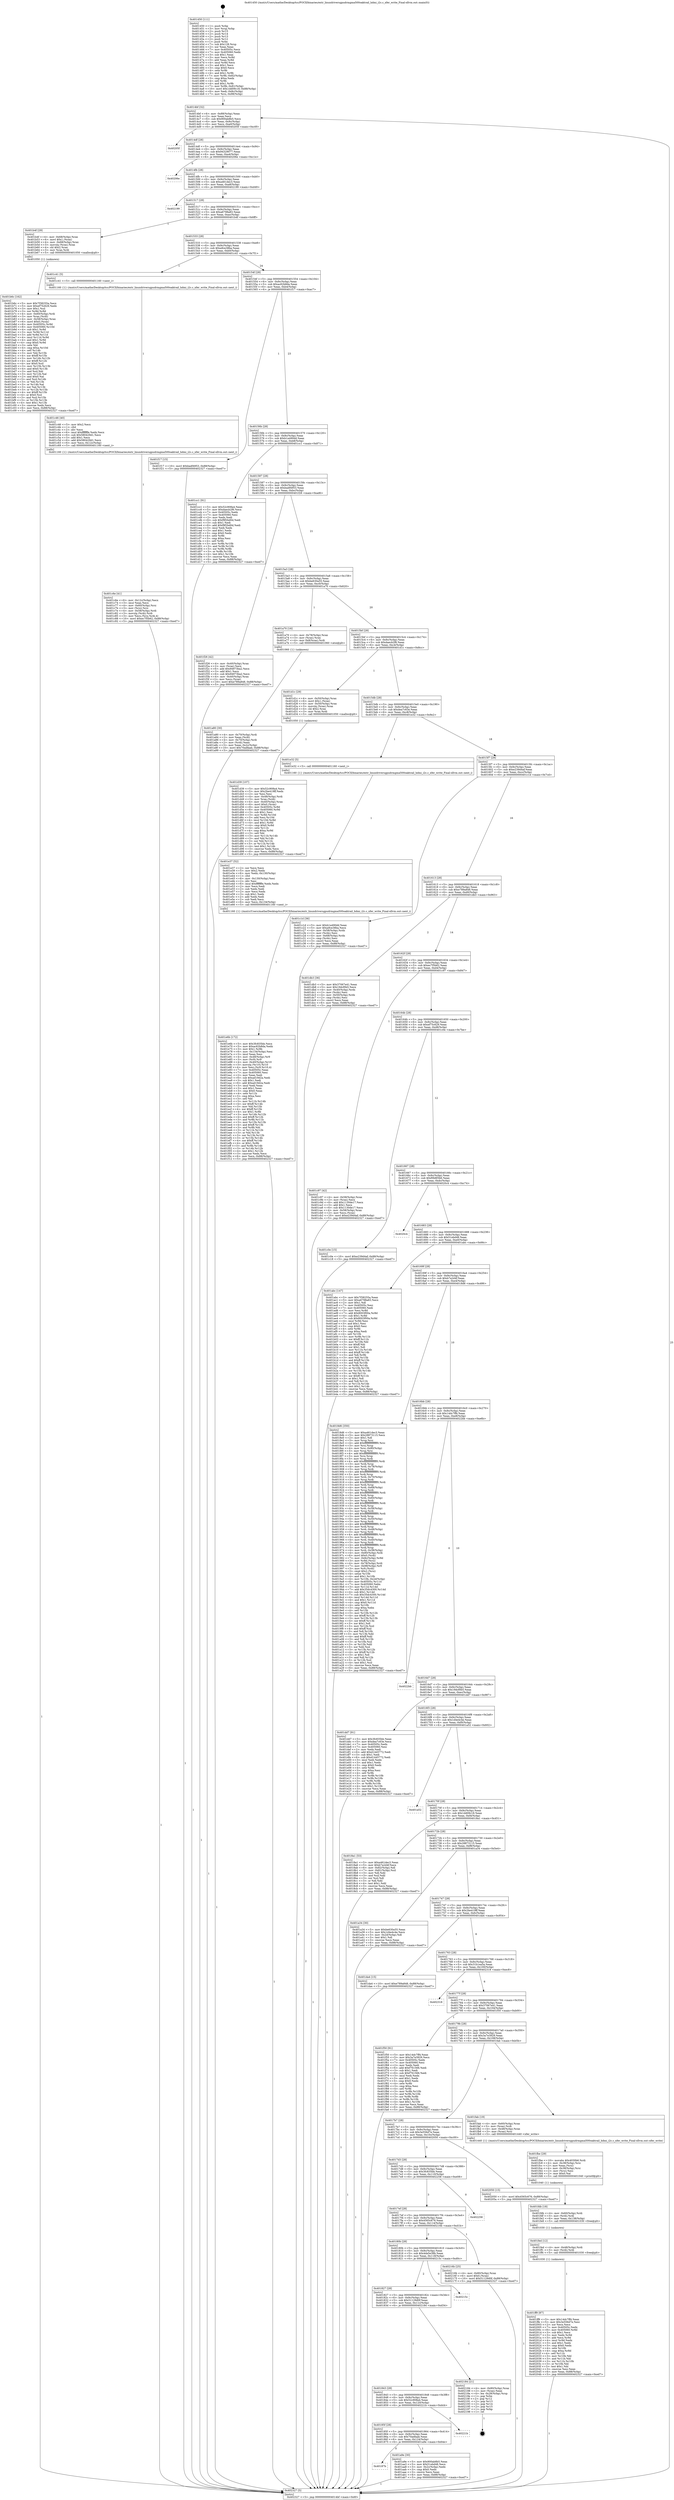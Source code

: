 digraph "0x401450" {
  label = "0x401450 (/mnt/c/Users/mathe/Desktop/tcc/POCII/binaries/extr_linuxdriversgpudrmgma500oaktrail_hdmi_i2c.c_xfer_write_Final-ollvm.out::main(0))"
  labelloc = "t"
  node[shape=record]

  Entry [label="",width=0.3,height=0.3,shape=circle,fillcolor=black,style=filled]
  "0x4014bf" [label="{
     0x4014bf [32]\l
     | [instrs]\l
     &nbsp;&nbsp;0x4014bf \<+6\>: mov -0x88(%rbp),%eax\l
     &nbsp;&nbsp;0x4014c5 \<+2\>: mov %eax,%ecx\l
     &nbsp;&nbsp;0x4014c7 \<+6\>: sub $0x900ab8b5,%ecx\l
     &nbsp;&nbsp;0x4014cd \<+6\>: mov %eax,-0x9c(%rbp)\l
     &nbsp;&nbsp;0x4014d3 \<+6\>: mov %ecx,-0xa0(%rbp)\l
     &nbsp;&nbsp;0x4014d9 \<+6\>: je 000000000040205f \<main+0xc0f\>\l
  }"]
  "0x40205f" [label="{
     0x40205f\l
  }", style=dashed]
  "0x4014df" [label="{
     0x4014df [28]\l
     | [instrs]\l
     &nbsp;&nbsp;0x4014df \<+5\>: jmp 00000000004014e4 \<main+0x94\>\l
     &nbsp;&nbsp;0x4014e4 \<+6\>: mov -0x9c(%rbp),%eax\l
     &nbsp;&nbsp;0x4014ea \<+5\>: sub $0x94329077,%eax\l
     &nbsp;&nbsp;0x4014ef \<+6\>: mov %eax,-0xa4(%rbp)\l
     &nbsp;&nbsp;0x4014f5 \<+6\>: je 000000000040206e \<main+0xc1e\>\l
  }"]
  Exit [label="",width=0.3,height=0.3,shape=circle,fillcolor=black,style=filled,peripheries=2]
  "0x40206e" [label="{
     0x40206e\l
  }", style=dashed]
  "0x4014fb" [label="{
     0x4014fb [28]\l
     | [instrs]\l
     &nbsp;&nbsp;0x4014fb \<+5\>: jmp 0000000000401500 \<main+0xb0\>\l
     &nbsp;&nbsp;0x401500 \<+6\>: mov -0x9c(%rbp),%eax\l
     &nbsp;&nbsp;0x401506 \<+5\>: sub $0xa461dec3,%eax\l
     &nbsp;&nbsp;0x40150b \<+6\>: mov %eax,-0xa8(%rbp)\l
     &nbsp;&nbsp;0x401511 \<+6\>: je 0000000000402199 \<main+0xd49\>\l
  }"]
  "0x401ff9" [label="{
     0x401ff9 [87]\l
     | [instrs]\l
     &nbsp;&nbsp;0x401ff9 \<+5\>: mov $0x14dc7ff4,%eax\l
     &nbsp;&nbsp;0x401ffe \<+5\>: mov $0x3e556d7e,%esi\l
     &nbsp;&nbsp;0x402003 \<+2\>: xor %ecx,%ecx\l
     &nbsp;&nbsp;0x402005 \<+7\>: mov 0x40505c,%edx\l
     &nbsp;&nbsp;0x40200c \<+8\>: mov 0x405060,%r8d\l
     &nbsp;&nbsp;0x402014 \<+3\>: sub $0x1,%ecx\l
     &nbsp;&nbsp;0x402017 \<+3\>: mov %edx,%r9d\l
     &nbsp;&nbsp;0x40201a \<+3\>: add %ecx,%r9d\l
     &nbsp;&nbsp;0x40201d \<+4\>: imul %r9d,%edx\l
     &nbsp;&nbsp;0x402021 \<+3\>: and $0x1,%edx\l
     &nbsp;&nbsp;0x402024 \<+3\>: cmp $0x0,%edx\l
     &nbsp;&nbsp;0x402027 \<+4\>: sete %r10b\l
     &nbsp;&nbsp;0x40202b \<+4\>: cmp $0xa,%r8d\l
     &nbsp;&nbsp;0x40202f \<+4\>: setl %r11b\l
     &nbsp;&nbsp;0x402033 \<+3\>: mov %r10b,%bl\l
     &nbsp;&nbsp;0x402036 \<+3\>: and %r11b,%bl\l
     &nbsp;&nbsp;0x402039 \<+3\>: xor %r11b,%r10b\l
     &nbsp;&nbsp;0x40203c \<+3\>: or %r10b,%bl\l
     &nbsp;&nbsp;0x40203f \<+3\>: test $0x1,%bl\l
     &nbsp;&nbsp;0x402042 \<+3\>: cmovne %esi,%eax\l
     &nbsp;&nbsp;0x402045 \<+6\>: mov %eax,-0x88(%rbp)\l
     &nbsp;&nbsp;0x40204b \<+5\>: jmp 0000000000402327 \<main+0xed7\>\l
  }"]
  "0x402199" [label="{
     0x402199\l
  }", style=dashed]
  "0x401517" [label="{
     0x401517 [28]\l
     | [instrs]\l
     &nbsp;&nbsp;0x401517 \<+5\>: jmp 000000000040151c \<main+0xcc\>\l
     &nbsp;&nbsp;0x40151c \<+6\>: mov -0x9c(%rbp),%eax\l
     &nbsp;&nbsp;0x401522 \<+5\>: sub $0xa6798a83,%eax\l
     &nbsp;&nbsp;0x401527 \<+6\>: mov %eax,-0xac(%rbp)\l
     &nbsp;&nbsp;0x40152d \<+6\>: je 0000000000401b4f \<main+0x6ff\>\l
  }"]
  "0x401fed" [label="{
     0x401fed [12]\l
     | [instrs]\l
     &nbsp;&nbsp;0x401fed \<+4\>: mov -0x48(%rbp),%rdi\l
     &nbsp;&nbsp;0x401ff1 \<+3\>: mov (%rdi),%rdi\l
     &nbsp;&nbsp;0x401ff4 \<+5\>: call 0000000000401030 \<free@plt\>\l
     | [calls]\l
     &nbsp;&nbsp;0x401030 \{1\} (unknown)\l
  }"]
  "0x401b4f" [label="{
     0x401b4f [29]\l
     | [instrs]\l
     &nbsp;&nbsp;0x401b4f \<+4\>: mov -0x68(%rbp),%rax\l
     &nbsp;&nbsp;0x401b53 \<+6\>: movl $0x1,(%rax)\l
     &nbsp;&nbsp;0x401b59 \<+4\>: mov -0x68(%rbp),%rax\l
     &nbsp;&nbsp;0x401b5d \<+3\>: movslq (%rax),%rax\l
     &nbsp;&nbsp;0x401b60 \<+4\>: shl $0x2,%rax\l
     &nbsp;&nbsp;0x401b64 \<+3\>: mov %rax,%rdi\l
     &nbsp;&nbsp;0x401b67 \<+5\>: call 0000000000401050 \<malloc@plt\>\l
     | [calls]\l
     &nbsp;&nbsp;0x401050 \{1\} (unknown)\l
  }"]
  "0x401533" [label="{
     0x401533 [28]\l
     | [instrs]\l
     &nbsp;&nbsp;0x401533 \<+5\>: jmp 0000000000401538 \<main+0xe8\>\l
     &nbsp;&nbsp;0x401538 \<+6\>: mov -0x9c(%rbp),%eax\l
     &nbsp;&nbsp;0x40153e \<+5\>: sub $0xa9ce38ba,%eax\l
     &nbsp;&nbsp;0x401543 \<+6\>: mov %eax,-0xb0(%rbp)\l
     &nbsp;&nbsp;0x401549 \<+6\>: je 0000000000401c41 \<main+0x7f1\>\l
  }"]
  "0x401fdb" [label="{
     0x401fdb [18]\l
     | [instrs]\l
     &nbsp;&nbsp;0x401fdb \<+4\>: mov -0x60(%rbp),%rdi\l
     &nbsp;&nbsp;0x401fdf \<+3\>: mov (%rdi),%rdi\l
     &nbsp;&nbsp;0x401fe2 \<+6\>: mov %eax,-0x138(%rbp)\l
     &nbsp;&nbsp;0x401fe8 \<+5\>: call 0000000000401030 \<free@plt\>\l
     | [calls]\l
     &nbsp;&nbsp;0x401030 \{1\} (unknown)\l
  }"]
  "0x401c41" [label="{
     0x401c41 [5]\l
     | [instrs]\l
     &nbsp;&nbsp;0x401c41 \<+5\>: call 0000000000401160 \<next_i\>\l
     | [calls]\l
     &nbsp;&nbsp;0x401160 \{1\} (/mnt/c/Users/mathe/Desktop/tcc/POCII/binaries/extr_linuxdriversgpudrmgma500oaktrail_hdmi_i2c.c_xfer_write_Final-ollvm.out::next_i)\l
  }"]
  "0x40154f" [label="{
     0x40154f [28]\l
     | [instrs]\l
     &nbsp;&nbsp;0x40154f \<+5\>: jmp 0000000000401554 \<main+0x104\>\l
     &nbsp;&nbsp;0x401554 \<+6\>: mov -0x9c(%rbp),%eax\l
     &nbsp;&nbsp;0x40155a \<+5\>: sub $0xac62b8da,%eax\l
     &nbsp;&nbsp;0x40155f \<+6\>: mov %eax,-0xb4(%rbp)\l
     &nbsp;&nbsp;0x401565 \<+6\>: je 0000000000401f17 \<main+0xac7\>\l
  }"]
  "0x401fbe" [label="{
     0x401fbe [29]\l
     | [instrs]\l
     &nbsp;&nbsp;0x401fbe \<+10\>: movabs $0x4030b6,%rdi\l
     &nbsp;&nbsp;0x401fc8 \<+4\>: mov -0x38(%rbp),%rsi\l
     &nbsp;&nbsp;0x401fcc \<+2\>: mov %eax,(%rsi)\l
     &nbsp;&nbsp;0x401fce \<+4\>: mov -0x38(%rbp),%rsi\l
     &nbsp;&nbsp;0x401fd2 \<+2\>: mov (%rsi),%esi\l
     &nbsp;&nbsp;0x401fd4 \<+2\>: mov $0x0,%al\l
     &nbsp;&nbsp;0x401fd6 \<+5\>: call 0000000000401040 \<printf@plt\>\l
     | [calls]\l
     &nbsp;&nbsp;0x401040 \{1\} (unknown)\l
  }"]
  "0x401f17" [label="{
     0x401f17 [15]\l
     | [instrs]\l
     &nbsp;&nbsp;0x401f17 \<+10\>: movl $0xbadf4953,-0x88(%rbp)\l
     &nbsp;&nbsp;0x401f21 \<+5\>: jmp 0000000000402327 \<main+0xed7\>\l
  }"]
  "0x40156b" [label="{
     0x40156b [28]\l
     | [instrs]\l
     &nbsp;&nbsp;0x40156b \<+5\>: jmp 0000000000401570 \<main+0x120\>\l
     &nbsp;&nbsp;0x401570 \<+6\>: mov -0x9c(%rbp),%eax\l
     &nbsp;&nbsp;0x401576 \<+5\>: sub $0xb1a490dd,%eax\l
     &nbsp;&nbsp;0x40157b \<+6\>: mov %eax,-0xb8(%rbp)\l
     &nbsp;&nbsp;0x401581 \<+6\>: je 0000000000401cc1 \<main+0x871\>\l
  }"]
  "0x401e6b" [label="{
     0x401e6b [172]\l
     | [instrs]\l
     &nbsp;&nbsp;0x401e6b \<+5\>: mov $0x3fc835bb,%ecx\l
     &nbsp;&nbsp;0x401e70 \<+5\>: mov $0xac62b8da,%edx\l
     &nbsp;&nbsp;0x401e75 \<+3\>: mov $0x1,%r8b\l
     &nbsp;&nbsp;0x401e78 \<+6\>: mov -0x134(%rbp),%esi\l
     &nbsp;&nbsp;0x401e7e \<+3\>: imul %eax,%esi\l
     &nbsp;&nbsp;0x401e81 \<+4\>: mov -0x48(%rbp),%r9\l
     &nbsp;&nbsp;0x401e85 \<+3\>: mov (%r9),%r9\l
     &nbsp;&nbsp;0x401e88 \<+4\>: mov -0x40(%rbp),%r10\l
     &nbsp;&nbsp;0x401e8c \<+3\>: movslq (%r10),%r10\l
     &nbsp;&nbsp;0x401e8f \<+4\>: mov %esi,(%r9,%r10,4)\l
     &nbsp;&nbsp;0x401e93 \<+7\>: mov 0x40505c,%eax\l
     &nbsp;&nbsp;0x401e9a \<+7\>: mov 0x405060,%esi\l
     &nbsp;&nbsp;0x401ea1 \<+2\>: mov %eax,%edi\l
     &nbsp;&nbsp;0x401ea3 \<+6\>: sub $0xad19d2a,%edi\l
     &nbsp;&nbsp;0x401ea9 \<+3\>: sub $0x1,%edi\l
     &nbsp;&nbsp;0x401eac \<+6\>: add $0xad19d2a,%edi\l
     &nbsp;&nbsp;0x401eb2 \<+3\>: imul %edi,%eax\l
     &nbsp;&nbsp;0x401eb5 \<+3\>: and $0x1,%eax\l
     &nbsp;&nbsp;0x401eb8 \<+3\>: cmp $0x0,%eax\l
     &nbsp;&nbsp;0x401ebb \<+4\>: sete %r11b\l
     &nbsp;&nbsp;0x401ebf \<+3\>: cmp $0xa,%esi\l
     &nbsp;&nbsp;0x401ec2 \<+3\>: setl %bl\l
     &nbsp;&nbsp;0x401ec5 \<+3\>: mov %r11b,%r14b\l
     &nbsp;&nbsp;0x401ec8 \<+4\>: xor $0xff,%r14b\l
     &nbsp;&nbsp;0x401ecc \<+3\>: mov %bl,%r15b\l
     &nbsp;&nbsp;0x401ecf \<+4\>: xor $0xff,%r15b\l
     &nbsp;&nbsp;0x401ed3 \<+4\>: xor $0x1,%r8b\l
     &nbsp;&nbsp;0x401ed7 \<+3\>: mov %r14b,%r12b\l
     &nbsp;&nbsp;0x401eda \<+4\>: and $0xff,%r12b\l
     &nbsp;&nbsp;0x401ede \<+3\>: and %r8b,%r11b\l
     &nbsp;&nbsp;0x401ee1 \<+3\>: mov %r15b,%r13b\l
     &nbsp;&nbsp;0x401ee4 \<+4\>: and $0xff,%r13b\l
     &nbsp;&nbsp;0x401ee8 \<+3\>: and %r8b,%bl\l
     &nbsp;&nbsp;0x401eeb \<+3\>: or %r11b,%r12b\l
     &nbsp;&nbsp;0x401eee \<+3\>: or %bl,%r13b\l
     &nbsp;&nbsp;0x401ef1 \<+3\>: xor %r13b,%r12b\l
     &nbsp;&nbsp;0x401ef4 \<+3\>: or %r15b,%r14b\l
     &nbsp;&nbsp;0x401ef7 \<+4\>: xor $0xff,%r14b\l
     &nbsp;&nbsp;0x401efb \<+4\>: or $0x1,%r8b\l
     &nbsp;&nbsp;0x401eff \<+3\>: and %r8b,%r14b\l
     &nbsp;&nbsp;0x401f02 \<+3\>: or %r14b,%r12b\l
     &nbsp;&nbsp;0x401f05 \<+4\>: test $0x1,%r12b\l
     &nbsp;&nbsp;0x401f09 \<+3\>: cmovne %edx,%ecx\l
     &nbsp;&nbsp;0x401f0c \<+6\>: mov %ecx,-0x88(%rbp)\l
     &nbsp;&nbsp;0x401f12 \<+5\>: jmp 0000000000402327 \<main+0xed7\>\l
  }"]
  "0x401cc1" [label="{
     0x401cc1 [91]\l
     | [instrs]\l
     &nbsp;&nbsp;0x401cc1 \<+5\>: mov $0x52c908a4,%eax\l
     &nbsp;&nbsp;0x401cc6 \<+5\>: mov $0xdaecb2f6,%ecx\l
     &nbsp;&nbsp;0x401ccb \<+7\>: mov 0x40505c,%edx\l
     &nbsp;&nbsp;0x401cd2 \<+7\>: mov 0x405060,%esi\l
     &nbsp;&nbsp;0x401cd9 \<+2\>: mov %edx,%edi\l
     &nbsp;&nbsp;0x401cdb \<+6\>: sub $0xf9f2bd0d,%edi\l
     &nbsp;&nbsp;0x401ce1 \<+3\>: sub $0x1,%edi\l
     &nbsp;&nbsp;0x401ce4 \<+6\>: add $0xf9f2bd0d,%edi\l
     &nbsp;&nbsp;0x401cea \<+3\>: imul %edi,%edx\l
     &nbsp;&nbsp;0x401ced \<+3\>: and $0x1,%edx\l
     &nbsp;&nbsp;0x401cf0 \<+3\>: cmp $0x0,%edx\l
     &nbsp;&nbsp;0x401cf3 \<+4\>: sete %r8b\l
     &nbsp;&nbsp;0x401cf7 \<+3\>: cmp $0xa,%esi\l
     &nbsp;&nbsp;0x401cfa \<+4\>: setl %r9b\l
     &nbsp;&nbsp;0x401cfe \<+3\>: mov %r8b,%r10b\l
     &nbsp;&nbsp;0x401d01 \<+3\>: and %r9b,%r10b\l
     &nbsp;&nbsp;0x401d04 \<+3\>: xor %r9b,%r8b\l
     &nbsp;&nbsp;0x401d07 \<+3\>: or %r8b,%r10b\l
     &nbsp;&nbsp;0x401d0a \<+4\>: test $0x1,%r10b\l
     &nbsp;&nbsp;0x401d0e \<+3\>: cmovne %ecx,%eax\l
     &nbsp;&nbsp;0x401d11 \<+6\>: mov %eax,-0x88(%rbp)\l
     &nbsp;&nbsp;0x401d17 \<+5\>: jmp 0000000000402327 \<main+0xed7\>\l
  }"]
  "0x401587" [label="{
     0x401587 [28]\l
     | [instrs]\l
     &nbsp;&nbsp;0x401587 \<+5\>: jmp 000000000040158c \<main+0x13c\>\l
     &nbsp;&nbsp;0x40158c \<+6\>: mov -0x9c(%rbp),%eax\l
     &nbsp;&nbsp;0x401592 \<+5\>: sub $0xbadf4953,%eax\l
     &nbsp;&nbsp;0x401597 \<+6\>: mov %eax,-0xbc(%rbp)\l
     &nbsp;&nbsp;0x40159d \<+6\>: je 0000000000401f26 \<main+0xad6\>\l
  }"]
  "0x401e37" [label="{
     0x401e37 [52]\l
     | [instrs]\l
     &nbsp;&nbsp;0x401e37 \<+2\>: xor %ecx,%ecx\l
     &nbsp;&nbsp;0x401e39 \<+5\>: mov $0x2,%edx\l
     &nbsp;&nbsp;0x401e3e \<+6\>: mov %edx,-0x130(%rbp)\l
     &nbsp;&nbsp;0x401e44 \<+1\>: cltd\l
     &nbsp;&nbsp;0x401e45 \<+6\>: mov -0x130(%rbp),%esi\l
     &nbsp;&nbsp;0x401e4b \<+2\>: idiv %esi\l
     &nbsp;&nbsp;0x401e4d \<+6\>: imul $0xfffffffe,%edx,%edx\l
     &nbsp;&nbsp;0x401e53 \<+2\>: mov %ecx,%edi\l
     &nbsp;&nbsp;0x401e55 \<+2\>: sub %edx,%edi\l
     &nbsp;&nbsp;0x401e57 \<+2\>: mov %ecx,%edx\l
     &nbsp;&nbsp;0x401e59 \<+3\>: sub $0x1,%edx\l
     &nbsp;&nbsp;0x401e5c \<+2\>: add %edx,%edi\l
     &nbsp;&nbsp;0x401e5e \<+2\>: sub %edi,%ecx\l
     &nbsp;&nbsp;0x401e60 \<+6\>: mov %ecx,-0x134(%rbp)\l
     &nbsp;&nbsp;0x401e66 \<+5\>: call 0000000000401160 \<next_i\>\l
     | [calls]\l
     &nbsp;&nbsp;0x401160 \{1\} (/mnt/c/Users/mathe/Desktop/tcc/POCII/binaries/extr_linuxdriversgpudrmgma500oaktrail_hdmi_i2c.c_xfer_write_Final-ollvm.out::next_i)\l
  }"]
  "0x401f26" [label="{
     0x401f26 [42]\l
     | [instrs]\l
     &nbsp;&nbsp;0x401f26 \<+4\>: mov -0x40(%rbp),%rax\l
     &nbsp;&nbsp;0x401f2a \<+2\>: mov (%rax),%ecx\l
     &nbsp;&nbsp;0x401f2c \<+6\>: add $0x94973ba2,%ecx\l
     &nbsp;&nbsp;0x401f32 \<+3\>: add $0x1,%ecx\l
     &nbsp;&nbsp;0x401f35 \<+6\>: sub $0x94973ba2,%ecx\l
     &nbsp;&nbsp;0x401f3b \<+4\>: mov -0x40(%rbp),%rax\l
     &nbsp;&nbsp;0x401f3f \<+2\>: mov %ecx,(%rax)\l
     &nbsp;&nbsp;0x401f41 \<+10\>: movl $0xe789a848,-0x88(%rbp)\l
     &nbsp;&nbsp;0x401f4b \<+5\>: jmp 0000000000402327 \<main+0xed7\>\l
  }"]
  "0x4015a3" [label="{
     0x4015a3 [28]\l
     | [instrs]\l
     &nbsp;&nbsp;0x4015a3 \<+5\>: jmp 00000000004015a8 \<main+0x158\>\l
     &nbsp;&nbsp;0x4015a8 \<+6\>: mov -0x9c(%rbp),%eax\l
     &nbsp;&nbsp;0x4015ae \<+5\>: sub $0xbe630a55,%eax\l
     &nbsp;&nbsp;0x4015b3 \<+6\>: mov %eax,-0xc0(%rbp)\l
     &nbsp;&nbsp;0x4015b9 \<+6\>: je 0000000000401a70 \<main+0x620\>\l
  }"]
  "0x401d39" [label="{
     0x401d39 [107]\l
     | [instrs]\l
     &nbsp;&nbsp;0x401d39 \<+5\>: mov $0x52c908a4,%ecx\l
     &nbsp;&nbsp;0x401d3e \<+5\>: mov $0x2be419ff,%edx\l
     &nbsp;&nbsp;0x401d43 \<+2\>: xor %esi,%esi\l
     &nbsp;&nbsp;0x401d45 \<+4\>: mov -0x48(%rbp),%rdi\l
     &nbsp;&nbsp;0x401d49 \<+3\>: mov %rax,(%rdi)\l
     &nbsp;&nbsp;0x401d4c \<+4\>: mov -0x40(%rbp),%rax\l
     &nbsp;&nbsp;0x401d50 \<+6\>: movl $0x0,(%rax)\l
     &nbsp;&nbsp;0x401d56 \<+8\>: mov 0x40505c,%r8d\l
     &nbsp;&nbsp;0x401d5e \<+8\>: mov 0x405060,%r9d\l
     &nbsp;&nbsp;0x401d66 \<+3\>: sub $0x1,%esi\l
     &nbsp;&nbsp;0x401d69 \<+3\>: mov %r8d,%r10d\l
     &nbsp;&nbsp;0x401d6c \<+3\>: add %esi,%r10d\l
     &nbsp;&nbsp;0x401d6f \<+4\>: imul %r10d,%r8d\l
     &nbsp;&nbsp;0x401d73 \<+4\>: and $0x1,%r8d\l
     &nbsp;&nbsp;0x401d77 \<+4\>: cmp $0x0,%r8d\l
     &nbsp;&nbsp;0x401d7b \<+4\>: sete %r11b\l
     &nbsp;&nbsp;0x401d7f \<+4\>: cmp $0xa,%r9d\l
     &nbsp;&nbsp;0x401d83 \<+3\>: setl %bl\l
     &nbsp;&nbsp;0x401d86 \<+3\>: mov %r11b,%r14b\l
     &nbsp;&nbsp;0x401d89 \<+3\>: and %bl,%r14b\l
     &nbsp;&nbsp;0x401d8c \<+3\>: xor %bl,%r11b\l
     &nbsp;&nbsp;0x401d8f \<+3\>: or %r11b,%r14b\l
     &nbsp;&nbsp;0x401d92 \<+4\>: test $0x1,%r14b\l
     &nbsp;&nbsp;0x401d96 \<+3\>: cmovne %edx,%ecx\l
     &nbsp;&nbsp;0x401d99 \<+6\>: mov %ecx,-0x88(%rbp)\l
     &nbsp;&nbsp;0x401d9f \<+5\>: jmp 0000000000402327 \<main+0xed7\>\l
  }"]
  "0x401a70" [label="{
     0x401a70 [16]\l
     | [instrs]\l
     &nbsp;&nbsp;0x401a70 \<+4\>: mov -0x78(%rbp),%rax\l
     &nbsp;&nbsp;0x401a74 \<+3\>: mov (%rax),%rax\l
     &nbsp;&nbsp;0x401a77 \<+4\>: mov 0x8(%rax),%rdi\l
     &nbsp;&nbsp;0x401a7b \<+5\>: call 0000000000401060 \<atoi@plt\>\l
     | [calls]\l
     &nbsp;&nbsp;0x401060 \{1\} (unknown)\l
  }"]
  "0x4015bf" [label="{
     0x4015bf [28]\l
     | [instrs]\l
     &nbsp;&nbsp;0x4015bf \<+5\>: jmp 00000000004015c4 \<main+0x174\>\l
     &nbsp;&nbsp;0x4015c4 \<+6\>: mov -0x9c(%rbp),%eax\l
     &nbsp;&nbsp;0x4015ca \<+5\>: sub $0xdaecb2f6,%eax\l
     &nbsp;&nbsp;0x4015cf \<+6\>: mov %eax,-0xc4(%rbp)\l
     &nbsp;&nbsp;0x4015d5 \<+6\>: je 0000000000401d1c \<main+0x8cc\>\l
  }"]
  "0x401c6e" [label="{
     0x401c6e [41]\l
     | [instrs]\l
     &nbsp;&nbsp;0x401c6e \<+6\>: mov -0x12c(%rbp),%ecx\l
     &nbsp;&nbsp;0x401c74 \<+3\>: imul %eax,%ecx\l
     &nbsp;&nbsp;0x401c77 \<+4\>: mov -0x60(%rbp),%rsi\l
     &nbsp;&nbsp;0x401c7b \<+3\>: mov (%rsi),%rsi\l
     &nbsp;&nbsp;0x401c7e \<+4\>: mov -0x58(%rbp),%rdi\l
     &nbsp;&nbsp;0x401c82 \<+3\>: movslq (%rdi),%rdi\l
     &nbsp;&nbsp;0x401c85 \<+3\>: mov %ecx,(%rsi,%rdi,4)\l
     &nbsp;&nbsp;0x401c88 \<+10\>: movl $0xec7f5b62,-0x88(%rbp)\l
     &nbsp;&nbsp;0x401c92 \<+5\>: jmp 0000000000402327 \<main+0xed7\>\l
  }"]
  "0x401d1c" [label="{
     0x401d1c [29]\l
     | [instrs]\l
     &nbsp;&nbsp;0x401d1c \<+4\>: mov -0x50(%rbp),%rax\l
     &nbsp;&nbsp;0x401d20 \<+6\>: movl $0x1,(%rax)\l
     &nbsp;&nbsp;0x401d26 \<+4\>: mov -0x50(%rbp),%rax\l
     &nbsp;&nbsp;0x401d2a \<+3\>: movslq (%rax),%rax\l
     &nbsp;&nbsp;0x401d2d \<+4\>: shl $0x2,%rax\l
     &nbsp;&nbsp;0x401d31 \<+3\>: mov %rax,%rdi\l
     &nbsp;&nbsp;0x401d34 \<+5\>: call 0000000000401050 \<malloc@plt\>\l
     | [calls]\l
     &nbsp;&nbsp;0x401050 \{1\} (unknown)\l
  }"]
  "0x4015db" [label="{
     0x4015db [28]\l
     | [instrs]\l
     &nbsp;&nbsp;0x4015db \<+5\>: jmp 00000000004015e0 \<main+0x190\>\l
     &nbsp;&nbsp;0x4015e0 \<+6\>: mov -0x9c(%rbp),%eax\l
     &nbsp;&nbsp;0x4015e6 \<+5\>: sub $0xdea7c63e,%eax\l
     &nbsp;&nbsp;0x4015eb \<+6\>: mov %eax,-0xc8(%rbp)\l
     &nbsp;&nbsp;0x4015f1 \<+6\>: je 0000000000401e32 \<main+0x9e2\>\l
  }"]
  "0x401c46" [label="{
     0x401c46 [40]\l
     | [instrs]\l
     &nbsp;&nbsp;0x401c46 \<+5\>: mov $0x2,%ecx\l
     &nbsp;&nbsp;0x401c4b \<+1\>: cltd\l
     &nbsp;&nbsp;0x401c4c \<+2\>: idiv %ecx\l
     &nbsp;&nbsp;0x401c4e \<+6\>: imul $0xfffffffe,%edx,%ecx\l
     &nbsp;&nbsp;0x401c54 \<+6\>: sub $0x580429d1,%ecx\l
     &nbsp;&nbsp;0x401c5a \<+3\>: add $0x1,%ecx\l
     &nbsp;&nbsp;0x401c5d \<+6\>: add $0x580429d1,%ecx\l
     &nbsp;&nbsp;0x401c63 \<+6\>: mov %ecx,-0x12c(%rbp)\l
     &nbsp;&nbsp;0x401c69 \<+5\>: call 0000000000401160 \<next_i\>\l
     | [calls]\l
     &nbsp;&nbsp;0x401160 \{1\} (/mnt/c/Users/mathe/Desktop/tcc/POCII/binaries/extr_linuxdriversgpudrmgma500oaktrail_hdmi_i2c.c_xfer_write_Final-ollvm.out::next_i)\l
  }"]
  "0x401e32" [label="{
     0x401e32 [5]\l
     | [instrs]\l
     &nbsp;&nbsp;0x401e32 \<+5\>: call 0000000000401160 \<next_i\>\l
     | [calls]\l
     &nbsp;&nbsp;0x401160 \{1\} (/mnt/c/Users/mathe/Desktop/tcc/POCII/binaries/extr_linuxdriversgpudrmgma500oaktrail_hdmi_i2c.c_xfer_write_Final-ollvm.out::next_i)\l
  }"]
  "0x4015f7" [label="{
     0x4015f7 [28]\l
     | [instrs]\l
     &nbsp;&nbsp;0x4015f7 \<+5\>: jmp 00000000004015fc \<main+0x1ac\>\l
     &nbsp;&nbsp;0x4015fc \<+6\>: mov -0x9c(%rbp),%eax\l
     &nbsp;&nbsp;0x401602 \<+5\>: sub $0xe239d4af,%eax\l
     &nbsp;&nbsp;0x401607 \<+6\>: mov %eax,-0xcc(%rbp)\l
     &nbsp;&nbsp;0x40160d \<+6\>: je 0000000000401c1d \<main+0x7cd\>\l
  }"]
  "0x401b6c" [label="{
     0x401b6c [162]\l
     | [instrs]\l
     &nbsp;&nbsp;0x401b6c \<+5\>: mov $0x7f38255a,%ecx\l
     &nbsp;&nbsp;0x401b71 \<+5\>: mov $0xef75c629,%edx\l
     &nbsp;&nbsp;0x401b76 \<+3\>: mov $0x1,%sil\l
     &nbsp;&nbsp;0x401b79 \<+3\>: xor %r8d,%r8d\l
     &nbsp;&nbsp;0x401b7c \<+4\>: mov -0x60(%rbp),%rdi\l
     &nbsp;&nbsp;0x401b80 \<+3\>: mov %rax,(%rdi)\l
     &nbsp;&nbsp;0x401b83 \<+4\>: mov -0x58(%rbp),%rax\l
     &nbsp;&nbsp;0x401b87 \<+6\>: movl $0x0,(%rax)\l
     &nbsp;&nbsp;0x401b8d \<+8\>: mov 0x40505c,%r9d\l
     &nbsp;&nbsp;0x401b95 \<+8\>: mov 0x405060,%r10d\l
     &nbsp;&nbsp;0x401b9d \<+4\>: sub $0x1,%r8d\l
     &nbsp;&nbsp;0x401ba1 \<+3\>: mov %r9d,%r11d\l
     &nbsp;&nbsp;0x401ba4 \<+3\>: add %r8d,%r11d\l
     &nbsp;&nbsp;0x401ba7 \<+4\>: imul %r11d,%r9d\l
     &nbsp;&nbsp;0x401bab \<+4\>: and $0x1,%r9d\l
     &nbsp;&nbsp;0x401baf \<+4\>: cmp $0x0,%r9d\l
     &nbsp;&nbsp;0x401bb3 \<+3\>: sete %bl\l
     &nbsp;&nbsp;0x401bb6 \<+4\>: cmp $0xa,%r10d\l
     &nbsp;&nbsp;0x401bba \<+4\>: setl %r14b\l
     &nbsp;&nbsp;0x401bbe \<+3\>: mov %bl,%r15b\l
     &nbsp;&nbsp;0x401bc1 \<+4\>: xor $0xff,%r15b\l
     &nbsp;&nbsp;0x401bc5 \<+3\>: mov %r14b,%r12b\l
     &nbsp;&nbsp;0x401bc8 \<+4\>: xor $0xff,%r12b\l
     &nbsp;&nbsp;0x401bcc \<+4\>: xor $0x0,%sil\l
     &nbsp;&nbsp;0x401bd0 \<+3\>: mov %r15b,%r13b\l
     &nbsp;&nbsp;0x401bd3 \<+4\>: and $0x0,%r13b\l
     &nbsp;&nbsp;0x401bd7 \<+3\>: and %sil,%bl\l
     &nbsp;&nbsp;0x401bda \<+3\>: mov %r12b,%al\l
     &nbsp;&nbsp;0x401bdd \<+2\>: and $0x0,%al\l
     &nbsp;&nbsp;0x401bdf \<+3\>: and %sil,%r14b\l
     &nbsp;&nbsp;0x401be2 \<+3\>: or %bl,%r13b\l
     &nbsp;&nbsp;0x401be5 \<+3\>: or %r14b,%al\l
     &nbsp;&nbsp;0x401be8 \<+3\>: xor %al,%r13b\l
     &nbsp;&nbsp;0x401beb \<+3\>: or %r12b,%r15b\l
     &nbsp;&nbsp;0x401bee \<+4\>: xor $0xff,%r15b\l
     &nbsp;&nbsp;0x401bf2 \<+4\>: or $0x0,%sil\l
     &nbsp;&nbsp;0x401bf6 \<+3\>: and %sil,%r15b\l
     &nbsp;&nbsp;0x401bf9 \<+3\>: or %r15b,%r13b\l
     &nbsp;&nbsp;0x401bfc \<+4\>: test $0x1,%r13b\l
     &nbsp;&nbsp;0x401c00 \<+3\>: cmovne %edx,%ecx\l
     &nbsp;&nbsp;0x401c03 \<+6\>: mov %ecx,-0x88(%rbp)\l
     &nbsp;&nbsp;0x401c09 \<+5\>: jmp 0000000000402327 \<main+0xed7\>\l
  }"]
  "0x401c1d" [label="{
     0x401c1d [36]\l
     | [instrs]\l
     &nbsp;&nbsp;0x401c1d \<+5\>: mov $0xb1a490dd,%eax\l
     &nbsp;&nbsp;0x401c22 \<+5\>: mov $0xa9ce38ba,%ecx\l
     &nbsp;&nbsp;0x401c27 \<+4\>: mov -0x58(%rbp),%rdx\l
     &nbsp;&nbsp;0x401c2b \<+2\>: mov (%rdx),%esi\l
     &nbsp;&nbsp;0x401c2d \<+4\>: mov -0x68(%rbp),%rdx\l
     &nbsp;&nbsp;0x401c31 \<+2\>: cmp (%rdx),%esi\l
     &nbsp;&nbsp;0x401c33 \<+3\>: cmovl %ecx,%eax\l
     &nbsp;&nbsp;0x401c36 \<+6\>: mov %eax,-0x88(%rbp)\l
     &nbsp;&nbsp;0x401c3c \<+5\>: jmp 0000000000402327 \<main+0xed7\>\l
  }"]
  "0x401613" [label="{
     0x401613 [28]\l
     | [instrs]\l
     &nbsp;&nbsp;0x401613 \<+5\>: jmp 0000000000401618 \<main+0x1c8\>\l
     &nbsp;&nbsp;0x401618 \<+6\>: mov -0x9c(%rbp),%eax\l
     &nbsp;&nbsp;0x40161e \<+5\>: sub $0xe789a848,%eax\l
     &nbsp;&nbsp;0x401623 \<+6\>: mov %eax,-0xd0(%rbp)\l
     &nbsp;&nbsp;0x401629 \<+6\>: je 0000000000401db3 \<main+0x963\>\l
  }"]
  "0x40187b" [label="{
     0x40187b\l
  }", style=dashed]
  "0x401db3" [label="{
     0x401db3 [36]\l
     | [instrs]\l
     &nbsp;&nbsp;0x401db3 \<+5\>: mov $0x37067e41,%eax\l
     &nbsp;&nbsp;0x401db8 \<+5\>: mov $0x19dcf0b5,%ecx\l
     &nbsp;&nbsp;0x401dbd \<+4\>: mov -0x40(%rbp),%rdx\l
     &nbsp;&nbsp;0x401dc1 \<+2\>: mov (%rdx),%esi\l
     &nbsp;&nbsp;0x401dc3 \<+4\>: mov -0x50(%rbp),%rdx\l
     &nbsp;&nbsp;0x401dc7 \<+2\>: cmp (%rdx),%esi\l
     &nbsp;&nbsp;0x401dc9 \<+3\>: cmovl %ecx,%eax\l
     &nbsp;&nbsp;0x401dcc \<+6\>: mov %eax,-0x88(%rbp)\l
     &nbsp;&nbsp;0x401dd2 \<+5\>: jmp 0000000000402327 \<main+0xed7\>\l
  }"]
  "0x40162f" [label="{
     0x40162f [28]\l
     | [instrs]\l
     &nbsp;&nbsp;0x40162f \<+5\>: jmp 0000000000401634 \<main+0x1e4\>\l
     &nbsp;&nbsp;0x401634 \<+6\>: mov -0x9c(%rbp),%eax\l
     &nbsp;&nbsp;0x40163a \<+5\>: sub $0xec7f5b62,%eax\l
     &nbsp;&nbsp;0x40163f \<+6\>: mov %eax,-0xd4(%rbp)\l
     &nbsp;&nbsp;0x401645 \<+6\>: je 0000000000401c97 \<main+0x847\>\l
  }"]
  "0x401a9e" [label="{
     0x401a9e [30]\l
     | [instrs]\l
     &nbsp;&nbsp;0x401a9e \<+5\>: mov $0x900ab8b5,%eax\l
     &nbsp;&nbsp;0x401aa3 \<+5\>: mov $0x51ebd48,%ecx\l
     &nbsp;&nbsp;0x401aa8 \<+3\>: mov -0x2c(%rbp),%edx\l
     &nbsp;&nbsp;0x401aab \<+3\>: cmp $0x0,%edx\l
     &nbsp;&nbsp;0x401aae \<+3\>: cmove %ecx,%eax\l
     &nbsp;&nbsp;0x401ab1 \<+6\>: mov %eax,-0x88(%rbp)\l
     &nbsp;&nbsp;0x401ab7 \<+5\>: jmp 0000000000402327 \<main+0xed7\>\l
  }"]
  "0x401c97" [label="{
     0x401c97 [42]\l
     | [instrs]\l
     &nbsp;&nbsp;0x401c97 \<+4\>: mov -0x58(%rbp),%rax\l
     &nbsp;&nbsp;0x401c9b \<+2\>: mov (%rax),%ecx\l
     &nbsp;&nbsp;0x401c9d \<+6\>: add $0x1130de17,%ecx\l
     &nbsp;&nbsp;0x401ca3 \<+3\>: add $0x1,%ecx\l
     &nbsp;&nbsp;0x401ca6 \<+6\>: sub $0x1130de17,%ecx\l
     &nbsp;&nbsp;0x401cac \<+4\>: mov -0x58(%rbp),%rax\l
     &nbsp;&nbsp;0x401cb0 \<+2\>: mov %ecx,(%rax)\l
     &nbsp;&nbsp;0x401cb2 \<+10\>: movl $0xe239d4af,-0x88(%rbp)\l
     &nbsp;&nbsp;0x401cbc \<+5\>: jmp 0000000000402327 \<main+0xed7\>\l
  }"]
  "0x40164b" [label="{
     0x40164b [28]\l
     | [instrs]\l
     &nbsp;&nbsp;0x40164b \<+5\>: jmp 0000000000401650 \<main+0x200\>\l
     &nbsp;&nbsp;0x401650 \<+6\>: mov -0x9c(%rbp),%eax\l
     &nbsp;&nbsp;0x401656 \<+5\>: sub $0xef75c629,%eax\l
     &nbsp;&nbsp;0x40165b \<+6\>: mov %eax,-0xd8(%rbp)\l
     &nbsp;&nbsp;0x401661 \<+6\>: je 0000000000401c0e \<main+0x7be\>\l
  }"]
  "0x40185f" [label="{
     0x40185f [28]\l
     | [instrs]\l
     &nbsp;&nbsp;0x40185f \<+5\>: jmp 0000000000401864 \<main+0x414\>\l
     &nbsp;&nbsp;0x401864 \<+6\>: mov -0x9c(%rbp),%eax\l
     &nbsp;&nbsp;0x40186a \<+5\>: sub $0x70adfaab,%eax\l
     &nbsp;&nbsp;0x40186f \<+6\>: mov %eax,-0x124(%rbp)\l
     &nbsp;&nbsp;0x401875 \<+6\>: je 0000000000401a9e \<main+0x64e\>\l
  }"]
  "0x401c0e" [label="{
     0x401c0e [15]\l
     | [instrs]\l
     &nbsp;&nbsp;0x401c0e \<+10\>: movl $0xe239d4af,-0x88(%rbp)\l
     &nbsp;&nbsp;0x401c18 \<+5\>: jmp 0000000000402327 \<main+0xed7\>\l
  }"]
  "0x401667" [label="{
     0x401667 [28]\l
     | [instrs]\l
     &nbsp;&nbsp;0x401667 \<+5\>: jmp 000000000040166c \<main+0x21c\>\l
     &nbsp;&nbsp;0x40166c \<+6\>: mov -0x9c(%rbp),%eax\l
     &nbsp;&nbsp;0x401672 \<+5\>: sub $0xf0b8f3b6,%eax\l
     &nbsp;&nbsp;0x401677 \<+6\>: mov %eax,-0xdc(%rbp)\l
     &nbsp;&nbsp;0x40167d \<+6\>: je 00000000004020c4 \<main+0xc74\>\l
  }"]
  "0x40221b" [label="{
     0x40221b\l
  }", style=dashed]
  "0x4020c4" [label="{
     0x4020c4\l
  }", style=dashed]
  "0x401683" [label="{
     0x401683 [28]\l
     | [instrs]\l
     &nbsp;&nbsp;0x401683 \<+5\>: jmp 0000000000401688 \<main+0x238\>\l
     &nbsp;&nbsp;0x401688 \<+6\>: mov -0x9c(%rbp),%eax\l
     &nbsp;&nbsp;0x40168e \<+5\>: sub $0x51ebd48,%eax\l
     &nbsp;&nbsp;0x401693 \<+6\>: mov %eax,-0xe0(%rbp)\l
     &nbsp;&nbsp;0x401699 \<+6\>: je 0000000000401abc \<main+0x66c\>\l
  }"]
  "0x401843" [label="{
     0x401843 [28]\l
     | [instrs]\l
     &nbsp;&nbsp;0x401843 \<+5\>: jmp 0000000000401848 \<main+0x3f8\>\l
     &nbsp;&nbsp;0x401848 \<+6\>: mov -0x9c(%rbp),%eax\l
     &nbsp;&nbsp;0x40184e \<+5\>: sub $0x52c908a4,%eax\l
     &nbsp;&nbsp;0x401853 \<+6\>: mov %eax,-0x120(%rbp)\l
     &nbsp;&nbsp;0x401859 \<+6\>: je 000000000040221b \<main+0xdcb\>\l
  }"]
  "0x401abc" [label="{
     0x401abc [147]\l
     | [instrs]\l
     &nbsp;&nbsp;0x401abc \<+5\>: mov $0x7f38255a,%eax\l
     &nbsp;&nbsp;0x401ac1 \<+5\>: mov $0xa6798a83,%ecx\l
     &nbsp;&nbsp;0x401ac6 \<+2\>: mov $0x1,%dl\l
     &nbsp;&nbsp;0x401ac8 \<+7\>: mov 0x40505c,%esi\l
     &nbsp;&nbsp;0x401acf \<+7\>: mov 0x405060,%edi\l
     &nbsp;&nbsp;0x401ad6 \<+3\>: mov %esi,%r8d\l
     &nbsp;&nbsp;0x401ad9 \<+7\>: add $0x8003f00a,%r8d\l
     &nbsp;&nbsp;0x401ae0 \<+4\>: sub $0x1,%r8d\l
     &nbsp;&nbsp;0x401ae4 \<+7\>: sub $0x8003f00a,%r8d\l
     &nbsp;&nbsp;0x401aeb \<+4\>: imul %r8d,%esi\l
     &nbsp;&nbsp;0x401aef \<+3\>: and $0x1,%esi\l
     &nbsp;&nbsp;0x401af2 \<+3\>: cmp $0x0,%esi\l
     &nbsp;&nbsp;0x401af5 \<+4\>: sete %r9b\l
     &nbsp;&nbsp;0x401af9 \<+3\>: cmp $0xa,%edi\l
     &nbsp;&nbsp;0x401afc \<+4\>: setl %r10b\l
     &nbsp;&nbsp;0x401b00 \<+3\>: mov %r9b,%r11b\l
     &nbsp;&nbsp;0x401b03 \<+4\>: xor $0xff,%r11b\l
     &nbsp;&nbsp;0x401b07 \<+3\>: mov %r10b,%bl\l
     &nbsp;&nbsp;0x401b0a \<+3\>: xor $0xff,%bl\l
     &nbsp;&nbsp;0x401b0d \<+3\>: xor $0x1,%dl\l
     &nbsp;&nbsp;0x401b10 \<+3\>: mov %r11b,%r14b\l
     &nbsp;&nbsp;0x401b13 \<+4\>: and $0xff,%r14b\l
     &nbsp;&nbsp;0x401b17 \<+3\>: and %dl,%r9b\l
     &nbsp;&nbsp;0x401b1a \<+3\>: mov %bl,%r15b\l
     &nbsp;&nbsp;0x401b1d \<+4\>: and $0xff,%r15b\l
     &nbsp;&nbsp;0x401b21 \<+3\>: and %dl,%r10b\l
     &nbsp;&nbsp;0x401b24 \<+3\>: or %r9b,%r14b\l
     &nbsp;&nbsp;0x401b27 \<+3\>: or %r10b,%r15b\l
     &nbsp;&nbsp;0x401b2a \<+3\>: xor %r15b,%r14b\l
     &nbsp;&nbsp;0x401b2d \<+3\>: or %bl,%r11b\l
     &nbsp;&nbsp;0x401b30 \<+4\>: xor $0xff,%r11b\l
     &nbsp;&nbsp;0x401b34 \<+3\>: or $0x1,%dl\l
     &nbsp;&nbsp;0x401b37 \<+3\>: and %dl,%r11b\l
     &nbsp;&nbsp;0x401b3a \<+3\>: or %r11b,%r14b\l
     &nbsp;&nbsp;0x401b3d \<+4\>: test $0x1,%r14b\l
     &nbsp;&nbsp;0x401b41 \<+3\>: cmovne %ecx,%eax\l
     &nbsp;&nbsp;0x401b44 \<+6\>: mov %eax,-0x88(%rbp)\l
     &nbsp;&nbsp;0x401b4a \<+5\>: jmp 0000000000402327 \<main+0xed7\>\l
  }"]
  "0x40169f" [label="{
     0x40169f [28]\l
     | [instrs]\l
     &nbsp;&nbsp;0x40169f \<+5\>: jmp 00000000004016a4 \<main+0x254\>\l
     &nbsp;&nbsp;0x4016a4 \<+6\>: mov -0x9c(%rbp),%eax\l
     &nbsp;&nbsp;0x4016aa \<+5\>: sub $0xb7a2d4f,%eax\l
     &nbsp;&nbsp;0x4016af \<+6\>: mov %eax,-0xe4(%rbp)\l
     &nbsp;&nbsp;0x4016b5 \<+6\>: je 00000000004018d6 \<main+0x486\>\l
  }"]
  "0x402184" [label="{
     0x402184 [21]\l
     | [instrs]\l
     &nbsp;&nbsp;0x402184 \<+4\>: mov -0x80(%rbp),%rax\l
     &nbsp;&nbsp;0x402188 \<+2\>: mov (%rax),%eax\l
     &nbsp;&nbsp;0x40218a \<+4\>: lea -0x28(%rbp),%rsp\l
     &nbsp;&nbsp;0x40218e \<+1\>: pop %rbx\l
     &nbsp;&nbsp;0x40218f \<+2\>: pop %r12\l
     &nbsp;&nbsp;0x402191 \<+2\>: pop %r13\l
     &nbsp;&nbsp;0x402193 \<+2\>: pop %r14\l
     &nbsp;&nbsp;0x402195 \<+2\>: pop %r15\l
     &nbsp;&nbsp;0x402197 \<+1\>: pop %rbp\l
     &nbsp;&nbsp;0x402198 \<+1\>: ret\l
  }"]
  "0x4018d6" [label="{
     0x4018d6 [350]\l
     | [instrs]\l
     &nbsp;&nbsp;0x4018d6 \<+5\>: mov $0xa461dec3,%eax\l
     &nbsp;&nbsp;0x4018db \<+5\>: mov $0x28873115,%ecx\l
     &nbsp;&nbsp;0x4018e0 \<+2\>: mov $0x1,%dl\l
     &nbsp;&nbsp;0x4018e2 \<+3\>: mov %rsp,%rsi\l
     &nbsp;&nbsp;0x4018e5 \<+4\>: add $0xfffffffffffffff0,%rsi\l
     &nbsp;&nbsp;0x4018e9 \<+3\>: mov %rsi,%rsp\l
     &nbsp;&nbsp;0x4018ec \<+4\>: mov %rsi,-0x80(%rbp)\l
     &nbsp;&nbsp;0x4018f0 \<+3\>: mov %rsp,%rsi\l
     &nbsp;&nbsp;0x4018f3 \<+4\>: add $0xfffffffffffffff0,%rsi\l
     &nbsp;&nbsp;0x4018f7 \<+3\>: mov %rsi,%rsp\l
     &nbsp;&nbsp;0x4018fa \<+3\>: mov %rsp,%rdi\l
     &nbsp;&nbsp;0x4018fd \<+4\>: add $0xfffffffffffffff0,%rdi\l
     &nbsp;&nbsp;0x401901 \<+3\>: mov %rdi,%rsp\l
     &nbsp;&nbsp;0x401904 \<+4\>: mov %rdi,-0x78(%rbp)\l
     &nbsp;&nbsp;0x401908 \<+3\>: mov %rsp,%rdi\l
     &nbsp;&nbsp;0x40190b \<+4\>: add $0xfffffffffffffff0,%rdi\l
     &nbsp;&nbsp;0x40190f \<+3\>: mov %rdi,%rsp\l
     &nbsp;&nbsp;0x401912 \<+4\>: mov %rdi,-0x70(%rbp)\l
     &nbsp;&nbsp;0x401916 \<+3\>: mov %rsp,%rdi\l
     &nbsp;&nbsp;0x401919 \<+4\>: add $0xfffffffffffffff0,%rdi\l
     &nbsp;&nbsp;0x40191d \<+3\>: mov %rdi,%rsp\l
     &nbsp;&nbsp;0x401920 \<+4\>: mov %rdi,-0x68(%rbp)\l
     &nbsp;&nbsp;0x401924 \<+3\>: mov %rsp,%rdi\l
     &nbsp;&nbsp;0x401927 \<+4\>: add $0xfffffffffffffff0,%rdi\l
     &nbsp;&nbsp;0x40192b \<+3\>: mov %rdi,%rsp\l
     &nbsp;&nbsp;0x40192e \<+4\>: mov %rdi,-0x60(%rbp)\l
     &nbsp;&nbsp;0x401932 \<+3\>: mov %rsp,%rdi\l
     &nbsp;&nbsp;0x401935 \<+4\>: add $0xfffffffffffffff0,%rdi\l
     &nbsp;&nbsp;0x401939 \<+3\>: mov %rdi,%rsp\l
     &nbsp;&nbsp;0x40193c \<+4\>: mov %rdi,-0x58(%rbp)\l
     &nbsp;&nbsp;0x401940 \<+3\>: mov %rsp,%rdi\l
     &nbsp;&nbsp;0x401943 \<+4\>: add $0xfffffffffffffff0,%rdi\l
     &nbsp;&nbsp;0x401947 \<+3\>: mov %rdi,%rsp\l
     &nbsp;&nbsp;0x40194a \<+4\>: mov %rdi,-0x50(%rbp)\l
     &nbsp;&nbsp;0x40194e \<+3\>: mov %rsp,%rdi\l
     &nbsp;&nbsp;0x401951 \<+4\>: add $0xfffffffffffffff0,%rdi\l
     &nbsp;&nbsp;0x401955 \<+3\>: mov %rdi,%rsp\l
     &nbsp;&nbsp;0x401958 \<+4\>: mov %rdi,-0x48(%rbp)\l
     &nbsp;&nbsp;0x40195c \<+3\>: mov %rsp,%rdi\l
     &nbsp;&nbsp;0x40195f \<+4\>: add $0xfffffffffffffff0,%rdi\l
     &nbsp;&nbsp;0x401963 \<+3\>: mov %rdi,%rsp\l
     &nbsp;&nbsp;0x401966 \<+4\>: mov %rdi,-0x40(%rbp)\l
     &nbsp;&nbsp;0x40196a \<+3\>: mov %rsp,%rdi\l
     &nbsp;&nbsp;0x40196d \<+4\>: add $0xfffffffffffffff0,%rdi\l
     &nbsp;&nbsp;0x401971 \<+3\>: mov %rdi,%rsp\l
     &nbsp;&nbsp;0x401974 \<+4\>: mov %rdi,-0x38(%rbp)\l
     &nbsp;&nbsp;0x401978 \<+4\>: mov -0x80(%rbp),%rdi\l
     &nbsp;&nbsp;0x40197c \<+6\>: movl $0x0,(%rdi)\l
     &nbsp;&nbsp;0x401982 \<+7\>: mov -0x8c(%rbp),%r8d\l
     &nbsp;&nbsp;0x401989 \<+3\>: mov %r8d,(%rsi)\l
     &nbsp;&nbsp;0x40198c \<+4\>: mov -0x78(%rbp),%rdi\l
     &nbsp;&nbsp;0x401990 \<+7\>: mov -0x98(%rbp),%r9\l
     &nbsp;&nbsp;0x401997 \<+3\>: mov %r9,(%rdi)\l
     &nbsp;&nbsp;0x40199a \<+3\>: cmpl $0x2,(%rsi)\l
     &nbsp;&nbsp;0x40199d \<+4\>: setne %r10b\l
     &nbsp;&nbsp;0x4019a1 \<+4\>: and $0x1,%r10b\l
     &nbsp;&nbsp;0x4019a5 \<+4\>: mov %r10b,-0x2d(%rbp)\l
     &nbsp;&nbsp;0x4019a9 \<+8\>: mov 0x40505c,%r11d\l
     &nbsp;&nbsp;0x4019b1 \<+7\>: mov 0x405060,%ebx\l
     &nbsp;&nbsp;0x4019b8 \<+3\>: mov %r11d,%r14d\l
     &nbsp;&nbsp;0x4019bb \<+7\>: add $0x35dc4300,%r14d\l
     &nbsp;&nbsp;0x4019c2 \<+4\>: sub $0x1,%r14d\l
     &nbsp;&nbsp;0x4019c6 \<+7\>: sub $0x35dc4300,%r14d\l
     &nbsp;&nbsp;0x4019cd \<+4\>: imul %r14d,%r11d\l
     &nbsp;&nbsp;0x4019d1 \<+4\>: and $0x1,%r11d\l
     &nbsp;&nbsp;0x4019d5 \<+4\>: cmp $0x0,%r11d\l
     &nbsp;&nbsp;0x4019d9 \<+4\>: sete %r10b\l
     &nbsp;&nbsp;0x4019dd \<+3\>: cmp $0xa,%ebx\l
     &nbsp;&nbsp;0x4019e0 \<+4\>: setl %r15b\l
     &nbsp;&nbsp;0x4019e4 \<+3\>: mov %r10b,%r12b\l
     &nbsp;&nbsp;0x4019e7 \<+4\>: xor $0xff,%r12b\l
     &nbsp;&nbsp;0x4019eb \<+3\>: mov %r15b,%r13b\l
     &nbsp;&nbsp;0x4019ee \<+4\>: xor $0xff,%r13b\l
     &nbsp;&nbsp;0x4019f2 \<+3\>: xor $0x1,%dl\l
     &nbsp;&nbsp;0x4019f5 \<+3\>: mov %r12b,%sil\l
     &nbsp;&nbsp;0x4019f8 \<+4\>: and $0xff,%sil\l
     &nbsp;&nbsp;0x4019fc \<+3\>: and %dl,%r10b\l
     &nbsp;&nbsp;0x4019ff \<+3\>: mov %r13b,%dil\l
     &nbsp;&nbsp;0x401a02 \<+4\>: and $0xff,%dil\l
     &nbsp;&nbsp;0x401a06 \<+3\>: and %dl,%r15b\l
     &nbsp;&nbsp;0x401a09 \<+3\>: or %r10b,%sil\l
     &nbsp;&nbsp;0x401a0c \<+3\>: or %r15b,%dil\l
     &nbsp;&nbsp;0x401a0f \<+3\>: xor %dil,%sil\l
     &nbsp;&nbsp;0x401a12 \<+3\>: or %r13b,%r12b\l
     &nbsp;&nbsp;0x401a15 \<+4\>: xor $0xff,%r12b\l
     &nbsp;&nbsp;0x401a19 \<+3\>: or $0x1,%dl\l
     &nbsp;&nbsp;0x401a1c \<+3\>: and %dl,%r12b\l
     &nbsp;&nbsp;0x401a1f \<+3\>: or %r12b,%sil\l
     &nbsp;&nbsp;0x401a22 \<+4\>: test $0x1,%sil\l
     &nbsp;&nbsp;0x401a26 \<+3\>: cmovne %ecx,%eax\l
     &nbsp;&nbsp;0x401a29 \<+6\>: mov %eax,-0x88(%rbp)\l
     &nbsp;&nbsp;0x401a2f \<+5\>: jmp 0000000000402327 \<main+0xed7\>\l
  }"]
  "0x4016bb" [label="{
     0x4016bb [28]\l
     | [instrs]\l
     &nbsp;&nbsp;0x4016bb \<+5\>: jmp 00000000004016c0 \<main+0x270\>\l
     &nbsp;&nbsp;0x4016c0 \<+6\>: mov -0x9c(%rbp),%eax\l
     &nbsp;&nbsp;0x4016c6 \<+5\>: sub $0x14dc7ff4,%eax\l
     &nbsp;&nbsp;0x4016cb \<+6\>: mov %eax,-0xe8(%rbp)\l
     &nbsp;&nbsp;0x4016d1 \<+6\>: je 00000000004022bb \<main+0xe6b\>\l
  }"]
  "0x401827" [label="{
     0x401827 [28]\l
     | [instrs]\l
     &nbsp;&nbsp;0x401827 \<+5\>: jmp 000000000040182c \<main+0x3dc\>\l
     &nbsp;&nbsp;0x40182c \<+6\>: mov -0x9c(%rbp),%eax\l
     &nbsp;&nbsp;0x401832 \<+5\>: sub $0x51129d0f,%eax\l
     &nbsp;&nbsp;0x401837 \<+6\>: mov %eax,-0x11c(%rbp)\l
     &nbsp;&nbsp;0x40183d \<+6\>: je 0000000000402184 \<main+0xd34\>\l
  }"]
  "0x4022bb" [label="{
     0x4022bb\l
  }", style=dashed]
  "0x4016d7" [label="{
     0x4016d7 [28]\l
     | [instrs]\l
     &nbsp;&nbsp;0x4016d7 \<+5\>: jmp 00000000004016dc \<main+0x28c\>\l
     &nbsp;&nbsp;0x4016dc \<+6\>: mov -0x9c(%rbp),%eax\l
     &nbsp;&nbsp;0x4016e2 \<+5\>: sub $0x19dcf0b5,%eax\l
     &nbsp;&nbsp;0x4016e7 \<+6\>: mov %eax,-0xec(%rbp)\l
     &nbsp;&nbsp;0x4016ed \<+6\>: je 0000000000401dd7 \<main+0x987\>\l
  }"]
  "0x40215c" [label="{
     0x40215c\l
  }", style=dashed]
  "0x401dd7" [label="{
     0x401dd7 [91]\l
     | [instrs]\l
     &nbsp;&nbsp;0x401dd7 \<+5\>: mov $0x3fc835bb,%eax\l
     &nbsp;&nbsp;0x401ddc \<+5\>: mov $0xdea7c63e,%ecx\l
     &nbsp;&nbsp;0x401de1 \<+7\>: mov 0x40505c,%edx\l
     &nbsp;&nbsp;0x401de8 \<+7\>: mov 0x405060,%esi\l
     &nbsp;&nbsp;0x401def \<+2\>: mov %edx,%edi\l
     &nbsp;&nbsp;0x401df1 \<+6\>: add $0xd1445772,%edi\l
     &nbsp;&nbsp;0x401df7 \<+3\>: sub $0x1,%edi\l
     &nbsp;&nbsp;0x401dfa \<+6\>: sub $0xd1445772,%edi\l
     &nbsp;&nbsp;0x401e00 \<+3\>: imul %edi,%edx\l
     &nbsp;&nbsp;0x401e03 \<+3\>: and $0x1,%edx\l
     &nbsp;&nbsp;0x401e06 \<+3\>: cmp $0x0,%edx\l
     &nbsp;&nbsp;0x401e09 \<+4\>: sete %r8b\l
     &nbsp;&nbsp;0x401e0d \<+3\>: cmp $0xa,%esi\l
     &nbsp;&nbsp;0x401e10 \<+4\>: setl %r9b\l
     &nbsp;&nbsp;0x401e14 \<+3\>: mov %r8b,%r10b\l
     &nbsp;&nbsp;0x401e17 \<+3\>: and %r9b,%r10b\l
     &nbsp;&nbsp;0x401e1a \<+3\>: xor %r9b,%r8b\l
     &nbsp;&nbsp;0x401e1d \<+3\>: or %r8b,%r10b\l
     &nbsp;&nbsp;0x401e20 \<+4\>: test $0x1,%r10b\l
     &nbsp;&nbsp;0x401e24 \<+3\>: cmovne %ecx,%eax\l
     &nbsp;&nbsp;0x401e27 \<+6\>: mov %eax,-0x88(%rbp)\l
     &nbsp;&nbsp;0x401e2d \<+5\>: jmp 0000000000402327 \<main+0xed7\>\l
  }"]
  "0x4016f3" [label="{
     0x4016f3 [28]\l
     | [instrs]\l
     &nbsp;&nbsp;0x4016f3 \<+5\>: jmp 00000000004016f8 \<main+0x2a8\>\l
     &nbsp;&nbsp;0x4016f8 \<+6\>: mov -0x9c(%rbp),%eax\l
     &nbsp;&nbsp;0x4016fe \<+5\>: sub $0x1d4e4c4e,%eax\l
     &nbsp;&nbsp;0x401703 \<+6\>: mov %eax,-0xf0(%rbp)\l
     &nbsp;&nbsp;0x401709 \<+6\>: je 0000000000401a52 \<main+0x602\>\l
  }"]
  "0x40180b" [label="{
     0x40180b [28]\l
     | [instrs]\l
     &nbsp;&nbsp;0x40180b \<+5\>: jmp 0000000000401810 \<main+0x3c0\>\l
     &nbsp;&nbsp;0x401810 \<+6\>: mov -0x9c(%rbp),%eax\l
     &nbsp;&nbsp;0x401816 \<+5\>: sub $0x4da5e38b,%eax\l
     &nbsp;&nbsp;0x40181b \<+6\>: mov %eax,-0x118(%rbp)\l
     &nbsp;&nbsp;0x401821 \<+6\>: je 000000000040215c \<main+0xd0c\>\l
  }"]
  "0x401a52" [label="{
     0x401a52\l
  }", style=dashed]
  "0x40170f" [label="{
     0x40170f [28]\l
     | [instrs]\l
     &nbsp;&nbsp;0x40170f \<+5\>: jmp 0000000000401714 \<main+0x2c4\>\l
     &nbsp;&nbsp;0x401714 \<+6\>: mov -0x9c(%rbp),%eax\l
     &nbsp;&nbsp;0x40171a \<+5\>: sub $0x1dd09c18,%eax\l
     &nbsp;&nbsp;0x40171f \<+6\>: mov %eax,-0xf4(%rbp)\l
     &nbsp;&nbsp;0x401725 \<+6\>: je 00000000004018a1 \<main+0x451\>\l
  }"]
  "0x40216b" [label="{
     0x40216b [25]\l
     | [instrs]\l
     &nbsp;&nbsp;0x40216b \<+4\>: mov -0x80(%rbp),%rax\l
     &nbsp;&nbsp;0x40216f \<+6\>: movl $0x0,(%rax)\l
     &nbsp;&nbsp;0x402175 \<+10\>: movl $0x51129d0f,-0x88(%rbp)\l
     &nbsp;&nbsp;0x40217f \<+5\>: jmp 0000000000402327 \<main+0xed7\>\l
  }"]
  "0x4018a1" [label="{
     0x4018a1 [53]\l
     | [instrs]\l
     &nbsp;&nbsp;0x4018a1 \<+5\>: mov $0xa461dec3,%eax\l
     &nbsp;&nbsp;0x4018a6 \<+5\>: mov $0xb7a2d4f,%ecx\l
     &nbsp;&nbsp;0x4018ab \<+6\>: mov -0x82(%rbp),%dl\l
     &nbsp;&nbsp;0x4018b1 \<+7\>: mov -0x81(%rbp),%sil\l
     &nbsp;&nbsp;0x4018b8 \<+3\>: mov %dl,%dil\l
     &nbsp;&nbsp;0x4018bb \<+3\>: and %sil,%dil\l
     &nbsp;&nbsp;0x4018be \<+3\>: xor %sil,%dl\l
     &nbsp;&nbsp;0x4018c1 \<+3\>: or %dl,%dil\l
     &nbsp;&nbsp;0x4018c4 \<+4\>: test $0x1,%dil\l
     &nbsp;&nbsp;0x4018c8 \<+3\>: cmovne %ecx,%eax\l
     &nbsp;&nbsp;0x4018cb \<+6\>: mov %eax,-0x88(%rbp)\l
     &nbsp;&nbsp;0x4018d1 \<+5\>: jmp 0000000000402327 \<main+0xed7\>\l
  }"]
  "0x40172b" [label="{
     0x40172b [28]\l
     | [instrs]\l
     &nbsp;&nbsp;0x40172b \<+5\>: jmp 0000000000401730 \<main+0x2e0\>\l
     &nbsp;&nbsp;0x401730 \<+6\>: mov -0x9c(%rbp),%eax\l
     &nbsp;&nbsp;0x401736 \<+5\>: sub $0x28873115,%eax\l
     &nbsp;&nbsp;0x40173b \<+6\>: mov %eax,-0xf8(%rbp)\l
     &nbsp;&nbsp;0x401741 \<+6\>: je 0000000000401a34 \<main+0x5e4\>\l
  }"]
  "0x402327" [label="{
     0x402327 [5]\l
     | [instrs]\l
     &nbsp;&nbsp;0x402327 \<+5\>: jmp 00000000004014bf \<main+0x6f\>\l
  }"]
  "0x401450" [label="{
     0x401450 [111]\l
     | [instrs]\l
     &nbsp;&nbsp;0x401450 \<+1\>: push %rbp\l
     &nbsp;&nbsp;0x401451 \<+3\>: mov %rsp,%rbp\l
     &nbsp;&nbsp;0x401454 \<+2\>: push %r15\l
     &nbsp;&nbsp;0x401456 \<+2\>: push %r14\l
     &nbsp;&nbsp;0x401458 \<+2\>: push %r13\l
     &nbsp;&nbsp;0x40145a \<+2\>: push %r12\l
     &nbsp;&nbsp;0x40145c \<+1\>: push %rbx\l
     &nbsp;&nbsp;0x40145d \<+7\>: sub $0x128,%rsp\l
     &nbsp;&nbsp;0x401464 \<+2\>: xor %eax,%eax\l
     &nbsp;&nbsp;0x401466 \<+7\>: mov 0x40505c,%ecx\l
     &nbsp;&nbsp;0x40146d \<+7\>: mov 0x405060,%edx\l
     &nbsp;&nbsp;0x401474 \<+3\>: sub $0x1,%eax\l
     &nbsp;&nbsp;0x401477 \<+3\>: mov %ecx,%r8d\l
     &nbsp;&nbsp;0x40147a \<+3\>: add %eax,%r8d\l
     &nbsp;&nbsp;0x40147d \<+4\>: imul %r8d,%ecx\l
     &nbsp;&nbsp;0x401481 \<+3\>: and $0x1,%ecx\l
     &nbsp;&nbsp;0x401484 \<+3\>: cmp $0x0,%ecx\l
     &nbsp;&nbsp;0x401487 \<+4\>: sete %r9b\l
     &nbsp;&nbsp;0x40148b \<+4\>: and $0x1,%r9b\l
     &nbsp;&nbsp;0x40148f \<+7\>: mov %r9b,-0x82(%rbp)\l
     &nbsp;&nbsp;0x401496 \<+3\>: cmp $0xa,%edx\l
     &nbsp;&nbsp;0x401499 \<+4\>: setl %r9b\l
     &nbsp;&nbsp;0x40149d \<+4\>: and $0x1,%r9b\l
     &nbsp;&nbsp;0x4014a1 \<+7\>: mov %r9b,-0x81(%rbp)\l
     &nbsp;&nbsp;0x4014a8 \<+10\>: movl $0x1dd09c18,-0x88(%rbp)\l
     &nbsp;&nbsp;0x4014b2 \<+6\>: mov %edi,-0x8c(%rbp)\l
     &nbsp;&nbsp;0x4014b8 \<+7\>: mov %rsi,-0x98(%rbp)\l
  }"]
  "0x4017ef" [label="{
     0x4017ef [28]\l
     | [instrs]\l
     &nbsp;&nbsp;0x4017ef \<+5\>: jmp 00000000004017f4 \<main+0x3a4\>\l
     &nbsp;&nbsp;0x4017f4 \<+6\>: mov -0x9c(%rbp),%eax\l
     &nbsp;&nbsp;0x4017fa \<+5\>: sub $0x4565c676,%eax\l
     &nbsp;&nbsp;0x4017ff \<+6\>: mov %eax,-0x114(%rbp)\l
     &nbsp;&nbsp;0x401805 \<+6\>: je 000000000040216b \<main+0xd1b\>\l
  }"]
  "0x402258" [label="{
     0x402258\l
  }", style=dashed]
  "0x401a34" [label="{
     0x401a34 [30]\l
     | [instrs]\l
     &nbsp;&nbsp;0x401a34 \<+5\>: mov $0xbe630a55,%eax\l
     &nbsp;&nbsp;0x401a39 \<+5\>: mov $0x1d4e4c4e,%ecx\l
     &nbsp;&nbsp;0x401a3e \<+3\>: mov -0x2d(%rbp),%dl\l
     &nbsp;&nbsp;0x401a41 \<+3\>: test $0x1,%dl\l
     &nbsp;&nbsp;0x401a44 \<+3\>: cmovne %ecx,%eax\l
     &nbsp;&nbsp;0x401a47 \<+6\>: mov %eax,-0x88(%rbp)\l
     &nbsp;&nbsp;0x401a4d \<+5\>: jmp 0000000000402327 \<main+0xed7\>\l
  }"]
  "0x401747" [label="{
     0x401747 [28]\l
     | [instrs]\l
     &nbsp;&nbsp;0x401747 \<+5\>: jmp 000000000040174c \<main+0x2fc\>\l
     &nbsp;&nbsp;0x40174c \<+6\>: mov -0x9c(%rbp),%eax\l
     &nbsp;&nbsp;0x401752 \<+5\>: sub $0x2be419ff,%eax\l
     &nbsp;&nbsp;0x401757 \<+6\>: mov %eax,-0xfc(%rbp)\l
     &nbsp;&nbsp;0x40175d \<+6\>: je 0000000000401da4 \<main+0x954\>\l
  }"]
  "0x401a80" [label="{
     0x401a80 [30]\l
     | [instrs]\l
     &nbsp;&nbsp;0x401a80 \<+4\>: mov -0x70(%rbp),%rdi\l
     &nbsp;&nbsp;0x401a84 \<+2\>: mov %eax,(%rdi)\l
     &nbsp;&nbsp;0x401a86 \<+4\>: mov -0x70(%rbp),%rdi\l
     &nbsp;&nbsp;0x401a8a \<+2\>: mov (%rdi),%eax\l
     &nbsp;&nbsp;0x401a8c \<+3\>: mov %eax,-0x2c(%rbp)\l
     &nbsp;&nbsp;0x401a8f \<+10\>: movl $0x70adfaab,-0x88(%rbp)\l
     &nbsp;&nbsp;0x401a99 \<+5\>: jmp 0000000000402327 \<main+0xed7\>\l
  }"]
  "0x4017d3" [label="{
     0x4017d3 [28]\l
     | [instrs]\l
     &nbsp;&nbsp;0x4017d3 \<+5\>: jmp 00000000004017d8 \<main+0x388\>\l
     &nbsp;&nbsp;0x4017d8 \<+6\>: mov -0x9c(%rbp),%eax\l
     &nbsp;&nbsp;0x4017de \<+5\>: sub $0x3fc835bb,%eax\l
     &nbsp;&nbsp;0x4017e3 \<+6\>: mov %eax,-0x110(%rbp)\l
     &nbsp;&nbsp;0x4017e9 \<+6\>: je 0000000000402258 \<main+0xe08\>\l
  }"]
  "0x401da4" [label="{
     0x401da4 [15]\l
     | [instrs]\l
     &nbsp;&nbsp;0x401da4 \<+10\>: movl $0xe789a848,-0x88(%rbp)\l
     &nbsp;&nbsp;0x401dae \<+5\>: jmp 0000000000402327 \<main+0xed7\>\l
  }"]
  "0x401763" [label="{
     0x401763 [28]\l
     | [instrs]\l
     &nbsp;&nbsp;0x401763 \<+5\>: jmp 0000000000401768 \<main+0x318\>\l
     &nbsp;&nbsp;0x401768 \<+6\>: mov -0x9c(%rbp),%eax\l
     &nbsp;&nbsp;0x40176e \<+5\>: sub $0x31b1ea5a,%eax\l
     &nbsp;&nbsp;0x401773 \<+6\>: mov %eax,-0x100(%rbp)\l
     &nbsp;&nbsp;0x401779 \<+6\>: je 0000000000402318 \<main+0xec8\>\l
  }"]
  "0x402050" [label="{
     0x402050 [15]\l
     | [instrs]\l
     &nbsp;&nbsp;0x402050 \<+10\>: movl $0x4565c676,-0x88(%rbp)\l
     &nbsp;&nbsp;0x40205a \<+5\>: jmp 0000000000402327 \<main+0xed7\>\l
  }"]
  "0x402318" [label="{
     0x402318\l
  }", style=dashed]
  "0x40177f" [label="{
     0x40177f [28]\l
     | [instrs]\l
     &nbsp;&nbsp;0x40177f \<+5\>: jmp 0000000000401784 \<main+0x334\>\l
     &nbsp;&nbsp;0x401784 \<+6\>: mov -0x9c(%rbp),%eax\l
     &nbsp;&nbsp;0x40178a \<+5\>: sub $0x37067e41,%eax\l
     &nbsp;&nbsp;0x40178f \<+6\>: mov %eax,-0x104(%rbp)\l
     &nbsp;&nbsp;0x401795 \<+6\>: je 0000000000401f50 \<main+0xb00\>\l
  }"]
  "0x4017b7" [label="{
     0x4017b7 [28]\l
     | [instrs]\l
     &nbsp;&nbsp;0x4017b7 \<+5\>: jmp 00000000004017bc \<main+0x36c\>\l
     &nbsp;&nbsp;0x4017bc \<+6\>: mov -0x9c(%rbp),%eax\l
     &nbsp;&nbsp;0x4017c2 \<+5\>: sub $0x3e556d7e,%eax\l
     &nbsp;&nbsp;0x4017c7 \<+6\>: mov %eax,-0x10c(%rbp)\l
     &nbsp;&nbsp;0x4017cd \<+6\>: je 0000000000402050 \<main+0xc00\>\l
  }"]
  "0x401f50" [label="{
     0x401f50 [91]\l
     | [instrs]\l
     &nbsp;&nbsp;0x401f50 \<+5\>: mov $0x14dc7ff4,%eax\l
     &nbsp;&nbsp;0x401f55 \<+5\>: mov $0x3a7e3929,%ecx\l
     &nbsp;&nbsp;0x401f5a \<+7\>: mov 0x40505c,%edx\l
     &nbsp;&nbsp;0x401f61 \<+7\>: mov 0x405060,%esi\l
     &nbsp;&nbsp;0x401f68 \<+2\>: mov %edx,%edi\l
     &nbsp;&nbsp;0x401f6a \<+6\>: add $0xf761566,%edi\l
     &nbsp;&nbsp;0x401f70 \<+3\>: sub $0x1,%edi\l
     &nbsp;&nbsp;0x401f73 \<+6\>: sub $0xf761566,%edi\l
     &nbsp;&nbsp;0x401f79 \<+3\>: imul %edi,%edx\l
     &nbsp;&nbsp;0x401f7c \<+3\>: and $0x1,%edx\l
     &nbsp;&nbsp;0x401f7f \<+3\>: cmp $0x0,%edx\l
     &nbsp;&nbsp;0x401f82 \<+4\>: sete %r8b\l
     &nbsp;&nbsp;0x401f86 \<+3\>: cmp $0xa,%esi\l
     &nbsp;&nbsp;0x401f89 \<+4\>: setl %r9b\l
     &nbsp;&nbsp;0x401f8d \<+3\>: mov %r8b,%r10b\l
     &nbsp;&nbsp;0x401f90 \<+3\>: and %r9b,%r10b\l
     &nbsp;&nbsp;0x401f93 \<+3\>: xor %r9b,%r8b\l
     &nbsp;&nbsp;0x401f96 \<+3\>: or %r8b,%r10b\l
     &nbsp;&nbsp;0x401f99 \<+4\>: test $0x1,%r10b\l
     &nbsp;&nbsp;0x401f9d \<+3\>: cmovne %ecx,%eax\l
     &nbsp;&nbsp;0x401fa0 \<+6\>: mov %eax,-0x88(%rbp)\l
     &nbsp;&nbsp;0x401fa6 \<+5\>: jmp 0000000000402327 \<main+0xed7\>\l
  }"]
  "0x40179b" [label="{
     0x40179b [28]\l
     | [instrs]\l
     &nbsp;&nbsp;0x40179b \<+5\>: jmp 00000000004017a0 \<main+0x350\>\l
     &nbsp;&nbsp;0x4017a0 \<+6\>: mov -0x9c(%rbp),%eax\l
     &nbsp;&nbsp;0x4017a6 \<+5\>: sub $0x3a7e3929,%eax\l
     &nbsp;&nbsp;0x4017ab \<+6\>: mov %eax,-0x108(%rbp)\l
     &nbsp;&nbsp;0x4017b1 \<+6\>: je 0000000000401fab \<main+0xb5b\>\l
  }"]
  "0x401fab" [label="{
     0x401fab [19]\l
     | [instrs]\l
     &nbsp;&nbsp;0x401fab \<+4\>: mov -0x60(%rbp),%rax\l
     &nbsp;&nbsp;0x401faf \<+3\>: mov (%rax),%rdi\l
     &nbsp;&nbsp;0x401fb2 \<+4\>: mov -0x48(%rbp),%rax\l
     &nbsp;&nbsp;0x401fb6 \<+3\>: mov (%rax),%rsi\l
     &nbsp;&nbsp;0x401fb9 \<+5\>: call 0000000000401440 \<xfer_write\>\l
     | [calls]\l
     &nbsp;&nbsp;0x401440 \{1\} (/mnt/c/Users/mathe/Desktop/tcc/POCII/binaries/extr_linuxdriversgpudrmgma500oaktrail_hdmi_i2c.c_xfer_write_Final-ollvm.out::xfer_write)\l
  }"]
  Entry -> "0x401450" [label=" 1"]
  "0x4014bf" -> "0x40205f" [label=" 0"]
  "0x4014bf" -> "0x4014df" [label=" 26"]
  "0x402184" -> Exit [label=" 1"]
  "0x4014df" -> "0x40206e" [label=" 0"]
  "0x4014df" -> "0x4014fb" [label=" 26"]
  "0x40216b" -> "0x402327" [label=" 1"]
  "0x4014fb" -> "0x402199" [label=" 0"]
  "0x4014fb" -> "0x401517" [label=" 26"]
  "0x402050" -> "0x402327" [label=" 1"]
  "0x401517" -> "0x401b4f" [label=" 1"]
  "0x401517" -> "0x401533" [label=" 25"]
  "0x401ff9" -> "0x402327" [label=" 1"]
  "0x401533" -> "0x401c41" [label=" 1"]
  "0x401533" -> "0x40154f" [label=" 24"]
  "0x401fed" -> "0x401ff9" [label=" 1"]
  "0x40154f" -> "0x401f17" [label=" 1"]
  "0x40154f" -> "0x40156b" [label=" 23"]
  "0x401fdb" -> "0x401fed" [label=" 1"]
  "0x40156b" -> "0x401cc1" [label=" 1"]
  "0x40156b" -> "0x401587" [label=" 22"]
  "0x401fbe" -> "0x401fdb" [label=" 1"]
  "0x401587" -> "0x401f26" [label=" 1"]
  "0x401587" -> "0x4015a3" [label=" 21"]
  "0x401fab" -> "0x401fbe" [label=" 1"]
  "0x4015a3" -> "0x401a70" [label=" 1"]
  "0x4015a3" -> "0x4015bf" [label=" 20"]
  "0x401f50" -> "0x402327" [label=" 1"]
  "0x4015bf" -> "0x401d1c" [label=" 1"]
  "0x4015bf" -> "0x4015db" [label=" 19"]
  "0x401f26" -> "0x402327" [label=" 1"]
  "0x4015db" -> "0x401e32" [label=" 1"]
  "0x4015db" -> "0x4015f7" [label=" 18"]
  "0x401f17" -> "0x402327" [label=" 1"]
  "0x4015f7" -> "0x401c1d" [label=" 2"]
  "0x4015f7" -> "0x401613" [label=" 16"]
  "0x401e6b" -> "0x402327" [label=" 1"]
  "0x401613" -> "0x401db3" [label=" 2"]
  "0x401613" -> "0x40162f" [label=" 14"]
  "0x401e37" -> "0x401e6b" [label=" 1"]
  "0x40162f" -> "0x401c97" [label=" 1"]
  "0x40162f" -> "0x40164b" [label=" 13"]
  "0x401e32" -> "0x401e37" [label=" 1"]
  "0x40164b" -> "0x401c0e" [label=" 1"]
  "0x40164b" -> "0x401667" [label=" 12"]
  "0x401db3" -> "0x402327" [label=" 2"]
  "0x401667" -> "0x4020c4" [label=" 0"]
  "0x401667" -> "0x401683" [label=" 12"]
  "0x401da4" -> "0x402327" [label=" 1"]
  "0x401683" -> "0x401abc" [label=" 1"]
  "0x401683" -> "0x40169f" [label=" 11"]
  "0x401d1c" -> "0x401d39" [label=" 1"]
  "0x40169f" -> "0x4018d6" [label=" 1"]
  "0x40169f" -> "0x4016bb" [label=" 10"]
  "0x401cc1" -> "0x402327" [label=" 1"]
  "0x4016bb" -> "0x4022bb" [label=" 0"]
  "0x4016bb" -> "0x4016d7" [label=" 10"]
  "0x401c6e" -> "0x402327" [label=" 1"]
  "0x4016d7" -> "0x401dd7" [label=" 1"]
  "0x4016d7" -> "0x4016f3" [label=" 9"]
  "0x401c46" -> "0x401c6e" [label=" 1"]
  "0x4016f3" -> "0x401a52" [label=" 0"]
  "0x4016f3" -> "0x40170f" [label=" 9"]
  "0x401c1d" -> "0x402327" [label=" 2"]
  "0x40170f" -> "0x4018a1" [label=" 1"]
  "0x40170f" -> "0x40172b" [label=" 8"]
  "0x4018a1" -> "0x402327" [label=" 1"]
  "0x401450" -> "0x4014bf" [label=" 1"]
  "0x402327" -> "0x4014bf" [label=" 25"]
  "0x401c0e" -> "0x402327" [label=" 1"]
  "0x4018d6" -> "0x402327" [label=" 1"]
  "0x401b4f" -> "0x401b6c" [label=" 1"]
  "0x40172b" -> "0x401a34" [label=" 1"]
  "0x40172b" -> "0x401747" [label=" 7"]
  "0x401a34" -> "0x402327" [label=" 1"]
  "0x401a70" -> "0x401a80" [label=" 1"]
  "0x401a80" -> "0x402327" [label=" 1"]
  "0x401abc" -> "0x402327" [label=" 1"]
  "0x401747" -> "0x401da4" [label=" 1"]
  "0x401747" -> "0x401763" [label=" 6"]
  "0x40185f" -> "0x40187b" [label=" 0"]
  "0x401763" -> "0x402318" [label=" 0"]
  "0x401763" -> "0x40177f" [label=" 6"]
  "0x40185f" -> "0x401a9e" [label=" 1"]
  "0x40177f" -> "0x401f50" [label=" 1"]
  "0x40177f" -> "0x40179b" [label=" 5"]
  "0x401843" -> "0x40185f" [label=" 1"]
  "0x40179b" -> "0x401fab" [label=" 1"]
  "0x40179b" -> "0x4017b7" [label=" 4"]
  "0x401dd7" -> "0x402327" [label=" 1"]
  "0x4017b7" -> "0x402050" [label=" 1"]
  "0x4017b7" -> "0x4017d3" [label=" 3"]
  "0x401a9e" -> "0x402327" [label=" 1"]
  "0x4017d3" -> "0x402258" [label=" 0"]
  "0x4017d3" -> "0x4017ef" [label=" 3"]
  "0x401b6c" -> "0x402327" [label=" 1"]
  "0x4017ef" -> "0x40216b" [label=" 1"]
  "0x4017ef" -> "0x40180b" [label=" 2"]
  "0x401c41" -> "0x401c46" [label=" 1"]
  "0x40180b" -> "0x40215c" [label=" 0"]
  "0x40180b" -> "0x401827" [label=" 2"]
  "0x401c97" -> "0x402327" [label=" 1"]
  "0x401827" -> "0x402184" [label=" 1"]
  "0x401827" -> "0x401843" [label=" 1"]
  "0x401d39" -> "0x402327" [label=" 1"]
  "0x401843" -> "0x40221b" [label=" 0"]
}
